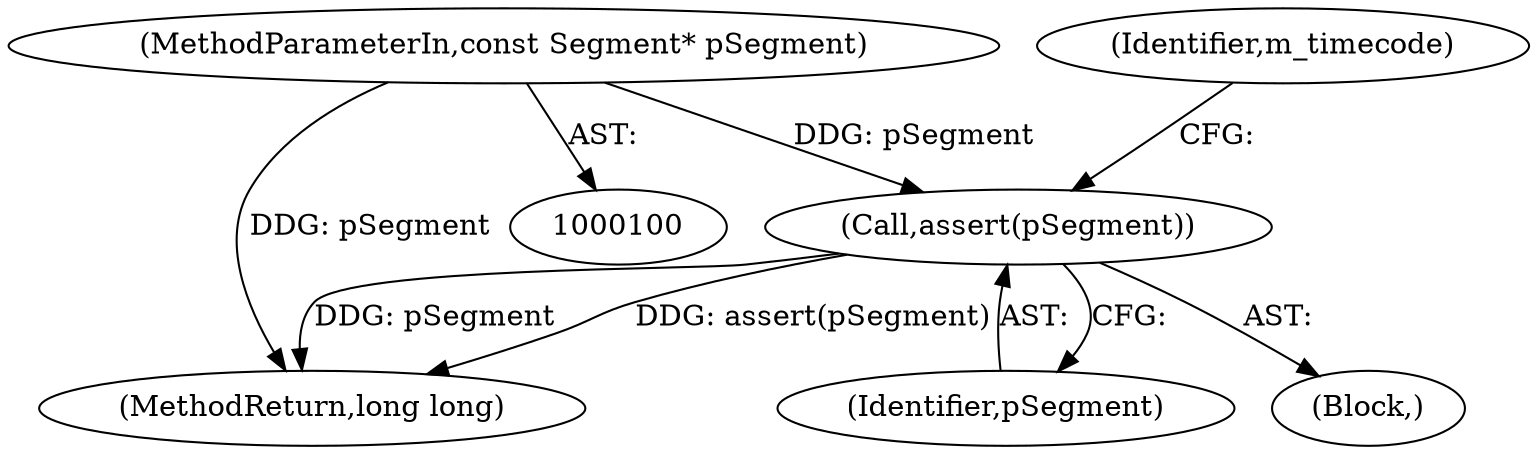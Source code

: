 digraph "1_Android_04839626ed859623901ebd3a5fd483982186b59d_126@API" {
"1000103" [label="(Call,assert(pSegment))"];
"1000101" [label="(MethodParameterIn,const Segment* pSegment)"];
"1000101" [label="(MethodParameterIn,const Segment* pSegment)"];
"1000104" [label="(Identifier,pSegment)"];
"1000107" [label="(Identifier,m_timecode)"];
"1000103" [label="(Call,assert(pSegment))"];
"1000130" [label="(MethodReturn,long long)"];
"1000102" [label="(Block,)"];
"1000103" -> "1000102"  [label="AST: "];
"1000103" -> "1000104"  [label="CFG: "];
"1000104" -> "1000103"  [label="AST: "];
"1000107" -> "1000103"  [label="CFG: "];
"1000103" -> "1000130"  [label="DDG: pSegment"];
"1000103" -> "1000130"  [label="DDG: assert(pSegment)"];
"1000101" -> "1000103"  [label="DDG: pSegment"];
"1000101" -> "1000100"  [label="AST: "];
"1000101" -> "1000130"  [label="DDG: pSegment"];
}
